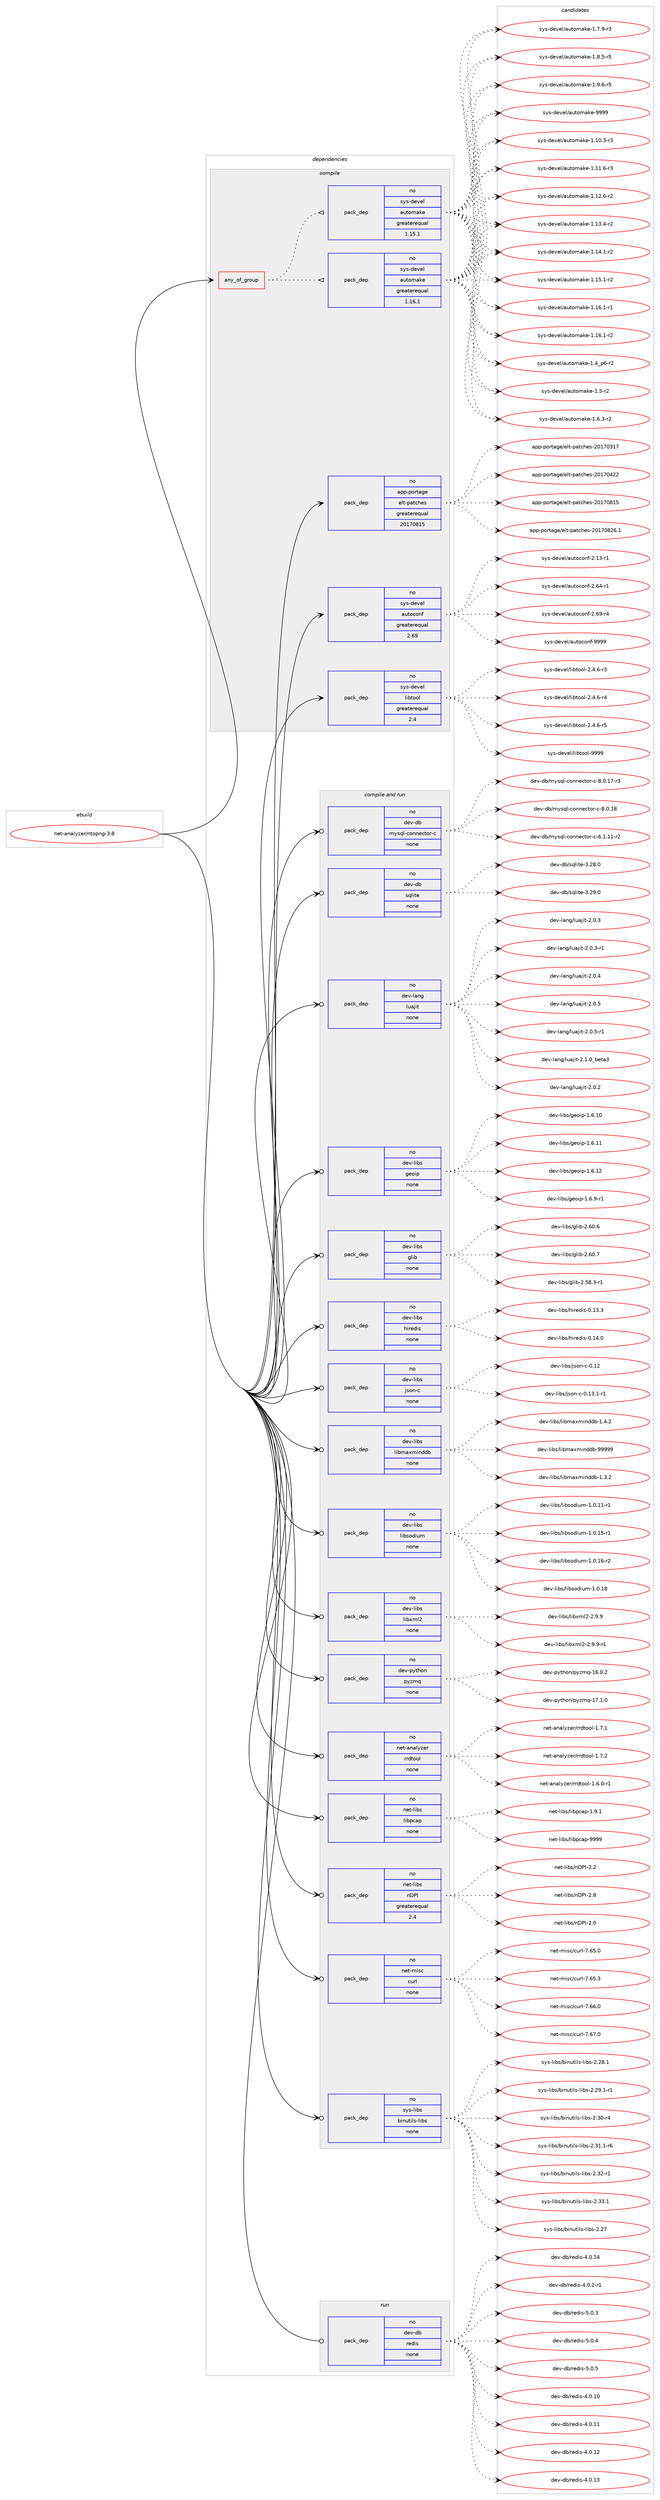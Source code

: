 digraph prolog {

# *************
# Graph options
# *************

newrank=true;
concentrate=true;
compound=true;
graph [rankdir=LR,fontname=Helvetica,fontsize=10,ranksep=1.5];#, ranksep=2.5, nodesep=0.2];
edge  [arrowhead=vee];
node  [fontname=Helvetica,fontsize=10];

# **********
# The ebuild
# **********

subgraph cluster_leftcol {
color=gray;
rank=same;
label=<<i>ebuild</i>>;
id [label="net-analyzer/ntopng-3.8", color=red, width=4, href="../net-analyzer/ntopng-3.8.svg"];
}

# ****************
# The dependencies
# ****************

subgraph cluster_midcol {
color=gray;
label=<<i>dependencies</i>>;
subgraph cluster_compile {
fillcolor="#eeeeee";
style=filled;
label=<<i>compile</i>>;
subgraph any13791 {
dependency815084 [label=<<TABLE BORDER="0" CELLBORDER="1" CELLSPACING="0" CELLPADDING="4"><TR><TD CELLPADDING="10">any_of_group</TD></TR></TABLE>>, shape=none, color=red];subgraph pack602534 {
dependency815085 [label=<<TABLE BORDER="0" CELLBORDER="1" CELLSPACING="0" CELLPADDING="4" WIDTH="220"><TR><TD ROWSPAN="6" CELLPADDING="30">pack_dep</TD></TR><TR><TD WIDTH="110">no</TD></TR><TR><TD>sys-devel</TD></TR><TR><TD>automake</TD></TR><TR><TD>greaterequal</TD></TR><TR><TD>1.16.1</TD></TR></TABLE>>, shape=none, color=blue];
}
dependency815084:e -> dependency815085:w [weight=20,style="dotted",arrowhead="oinv"];
subgraph pack602535 {
dependency815086 [label=<<TABLE BORDER="0" CELLBORDER="1" CELLSPACING="0" CELLPADDING="4" WIDTH="220"><TR><TD ROWSPAN="6" CELLPADDING="30">pack_dep</TD></TR><TR><TD WIDTH="110">no</TD></TR><TR><TD>sys-devel</TD></TR><TR><TD>automake</TD></TR><TR><TD>greaterequal</TD></TR><TR><TD>1.15.1</TD></TR></TABLE>>, shape=none, color=blue];
}
dependency815084:e -> dependency815086:w [weight=20,style="dotted",arrowhead="oinv"];
}
id:e -> dependency815084:w [weight=20,style="solid",arrowhead="vee"];
subgraph pack602536 {
dependency815087 [label=<<TABLE BORDER="0" CELLBORDER="1" CELLSPACING="0" CELLPADDING="4" WIDTH="220"><TR><TD ROWSPAN="6" CELLPADDING="30">pack_dep</TD></TR><TR><TD WIDTH="110">no</TD></TR><TR><TD>app-portage</TD></TR><TR><TD>elt-patches</TD></TR><TR><TD>greaterequal</TD></TR><TR><TD>20170815</TD></TR></TABLE>>, shape=none, color=blue];
}
id:e -> dependency815087:w [weight=20,style="solid",arrowhead="vee"];
subgraph pack602537 {
dependency815088 [label=<<TABLE BORDER="0" CELLBORDER="1" CELLSPACING="0" CELLPADDING="4" WIDTH="220"><TR><TD ROWSPAN="6" CELLPADDING="30">pack_dep</TD></TR><TR><TD WIDTH="110">no</TD></TR><TR><TD>sys-devel</TD></TR><TR><TD>autoconf</TD></TR><TR><TD>greaterequal</TD></TR><TR><TD>2.69</TD></TR></TABLE>>, shape=none, color=blue];
}
id:e -> dependency815088:w [weight=20,style="solid",arrowhead="vee"];
subgraph pack602538 {
dependency815089 [label=<<TABLE BORDER="0" CELLBORDER="1" CELLSPACING="0" CELLPADDING="4" WIDTH="220"><TR><TD ROWSPAN="6" CELLPADDING="30">pack_dep</TD></TR><TR><TD WIDTH="110">no</TD></TR><TR><TD>sys-devel</TD></TR><TR><TD>libtool</TD></TR><TR><TD>greaterequal</TD></TR><TR><TD>2.4</TD></TR></TABLE>>, shape=none, color=blue];
}
id:e -> dependency815089:w [weight=20,style="solid",arrowhead="vee"];
}
subgraph cluster_compileandrun {
fillcolor="#eeeeee";
style=filled;
label=<<i>compile and run</i>>;
subgraph pack602539 {
dependency815090 [label=<<TABLE BORDER="0" CELLBORDER="1" CELLSPACING="0" CELLPADDING="4" WIDTH="220"><TR><TD ROWSPAN="6" CELLPADDING="30">pack_dep</TD></TR><TR><TD WIDTH="110">no</TD></TR><TR><TD>dev-db</TD></TR><TR><TD>mysql-connector-c</TD></TR><TR><TD>none</TD></TR><TR><TD></TD></TR></TABLE>>, shape=none, color=blue];
}
id:e -> dependency815090:w [weight=20,style="solid",arrowhead="odotvee"];
subgraph pack602540 {
dependency815091 [label=<<TABLE BORDER="0" CELLBORDER="1" CELLSPACING="0" CELLPADDING="4" WIDTH="220"><TR><TD ROWSPAN="6" CELLPADDING="30">pack_dep</TD></TR><TR><TD WIDTH="110">no</TD></TR><TR><TD>dev-db</TD></TR><TR><TD>sqlite</TD></TR><TR><TD>none</TD></TR><TR><TD></TD></TR></TABLE>>, shape=none, color=blue];
}
id:e -> dependency815091:w [weight=20,style="solid",arrowhead="odotvee"];
subgraph pack602541 {
dependency815092 [label=<<TABLE BORDER="0" CELLBORDER="1" CELLSPACING="0" CELLPADDING="4" WIDTH="220"><TR><TD ROWSPAN="6" CELLPADDING="30">pack_dep</TD></TR><TR><TD WIDTH="110">no</TD></TR><TR><TD>dev-lang</TD></TR><TR><TD>luajit</TD></TR><TR><TD>none</TD></TR><TR><TD></TD></TR></TABLE>>, shape=none, color=blue];
}
id:e -> dependency815092:w [weight=20,style="solid",arrowhead="odotvee"];
subgraph pack602542 {
dependency815093 [label=<<TABLE BORDER="0" CELLBORDER="1" CELLSPACING="0" CELLPADDING="4" WIDTH="220"><TR><TD ROWSPAN="6" CELLPADDING="30">pack_dep</TD></TR><TR><TD WIDTH="110">no</TD></TR><TR><TD>dev-libs</TD></TR><TR><TD>geoip</TD></TR><TR><TD>none</TD></TR><TR><TD></TD></TR></TABLE>>, shape=none, color=blue];
}
id:e -> dependency815093:w [weight=20,style="solid",arrowhead="odotvee"];
subgraph pack602543 {
dependency815094 [label=<<TABLE BORDER="0" CELLBORDER="1" CELLSPACING="0" CELLPADDING="4" WIDTH="220"><TR><TD ROWSPAN="6" CELLPADDING="30">pack_dep</TD></TR><TR><TD WIDTH="110">no</TD></TR><TR><TD>dev-libs</TD></TR><TR><TD>glib</TD></TR><TR><TD>none</TD></TR><TR><TD></TD></TR></TABLE>>, shape=none, color=blue];
}
id:e -> dependency815094:w [weight=20,style="solid",arrowhead="odotvee"];
subgraph pack602544 {
dependency815095 [label=<<TABLE BORDER="0" CELLBORDER="1" CELLSPACING="0" CELLPADDING="4" WIDTH="220"><TR><TD ROWSPAN="6" CELLPADDING="30">pack_dep</TD></TR><TR><TD WIDTH="110">no</TD></TR><TR><TD>dev-libs</TD></TR><TR><TD>hiredis</TD></TR><TR><TD>none</TD></TR><TR><TD></TD></TR></TABLE>>, shape=none, color=blue];
}
id:e -> dependency815095:w [weight=20,style="solid",arrowhead="odotvee"];
subgraph pack602545 {
dependency815096 [label=<<TABLE BORDER="0" CELLBORDER="1" CELLSPACING="0" CELLPADDING="4" WIDTH="220"><TR><TD ROWSPAN="6" CELLPADDING="30">pack_dep</TD></TR><TR><TD WIDTH="110">no</TD></TR><TR><TD>dev-libs</TD></TR><TR><TD>json-c</TD></TR><TR><TD>none</TD></TR><TR><TD></TD></TR></TABLE>>, shape=none, color=blue];
}
id:e -> dependency815096:w [weight=20,style="solid",arrowhead="odotvee"];
subgraph pack602546 {
dependency815097 [label=<<TABLE BORDER="0" CELLBORDER="1" CELLSPACING="0" CELLPADDING="4" WIDTH="220"><TR><TD ROWSPAN="6" CELLPADDING="30">pack_dep</TD></TR><TR><TD WIDTH="110">no</TD></TR><TR><TD>dev-libs</TD></TR><TR><TD>libmaxminddb</TD></TR><TR><TD>none</TD></TR><TR><TD></TD></TR></TABLE>>, shape=none, color=blue];
}
id:e -> dependency815097:w [weight=20,style="solid",arrowhead="odotvee"];
subgraph pack602547 {
dependency815098 [label=<<TABLE BORDER="0" CELLBORDER="1" CELLSPACING="0" CELLPADDING="4" WIDTH="220"><TR><TD ROWSPAN="6" CELLPADDING="30">pack_dep</TD></TR><TR><TD WIDTH="110">no</TD></TR><TR><TD>dev-libs</TD></TR><TR><TD>libsodium</TD></TR><TR><TD>none</TD></TR><TR><TD></TD></TR></TABLE>>, shape=none, color=blue];
}
id:e -> dependency815098:w [weight=20,style="solid",arrowhead="odotvee"];
subgraph pack602548 {
dependency815099 [label=<<TABLE BORDER="0" CELLBORDER="1" CELLSPACING="0" CELLPADDING="4" WIDTH="220"><TR><TD ROWSPAN="6" CELLPADDING="30">pack_dep</TD></TR><TR><TD WIDTH="110">no</TD></TR><TR><TD>dev-libs</TD></TR><TR><TD>libxml2</TD></TR><TR><TD>none</TD></TR><TR><TD></TD></TR></TABLE>>, shape=none, color=blue];
}
id:e -> dependency815099:w [weight=20,style="solid",arrowhead="odotvee"];
subgraph pack602549 {
dependency815100 [label=<<TABLE BORDER="0" CELLBORDER="1" CELLSPACING="0" CELLPADDING="4" WIDTH="220"><TR><TD ROWSPAN="6" CELLPADDING="30">pack_dep</TD></TR><TR><TD WIDTH="110">no</TD></TR><TR><TD>dev-python</TD></TR><TR><TD>pyzmq</TD></TR><TR><TD>none</TD></TR><TR><TD></TD></TR></TABLE>>, shape=none, color=blue];
}
id:e -> dependency815100:w [weight=20,style="solid",arrowhead="odotvee"];
subgraph pack602550 {
dependency815101 [label=<<TABLE BORDER="0" CELLBORDER="1" CELLSPACING="0" CELLPADDING="4" WIDTH="220"><TR><TD ROWSPAN="6" CELLPADDING="30">pack_dep</TD></TR><TR><TD WIDTH="110">no</TD></TR><TR><TD>net-analyzer</TD></TR><TR><TD>rrdtool</TD></TR><TR><TD>none</TD></TR><TR><TD></TD></TR></TABLE>>, shape=none, color=blue];
}
id:e -> dependency815101:w [weight=20,style="solid",arrowhead="odotvee"];
subgraph pack602551 {
dependency815102 [label=<<TABLE BORDER="0" CELLBORDER="1" CELLSPACING="0" CELLPADDING="4" WIDTH="220"><TR><TD ROWSPAN="6" CELLPADDING="30">pack_dep</TD></TR><TR><TD WIDTH="110">no</TD></TR><TR><TD>net-libs</TD></TR><TR><TD>libpcap</TD></TR><TR><TD>none</TD></TR><TR><TD></TD></TR></TABLE>>, shape=none, color=blue];
}
id:e -> dependency815102:w [weight=20,style="solid",arrowhead="odotvee"];
subgraph pack602552 {
dependency815103 [label=<<TABLE BORDER="0" CELLBORDER="1" CELLSPACING="0" CELLPADDING="4" WIDTH="220"><TR><TD ROWSPAN="6" CELLPADDING="30">pack_dep</TD></TR><TR><TD WIDTH="110">no</TD></TR><TR><TD>net-libs</TD></TR><TR><TD>nDPI</TD></TR><TR><TD>greaterequal</TD></TR><TR><TD>2.4</TD></TR></TABLE>>, shape=none, color=blue];
}
id:e -> dependency815103:w [weight=20,style="solid",arrowhead="odotvee"];
subgraph pack602553 {
dependency815104 [label=<<TABLE BORDER="0" CELLBORDER="1" CELLSPACING="0" CELLPADDING="4" WIDTH="220"><TR><TD ROWSPAN="6" CELLPADDING="30">pack_dep</TD></TR><TR><TD WIDTH="110">no</TD></TR><TR><TD>net-misc</TD></TR><TR><TD>curl</TD></TR><TR><TD>none</TD></TR><TR><TD></TD></TR></TABLE>>, shape=none, color=blue];
}
id:e -> dependency815104:w [weight=20,style="solid",arrowhead="odotvee"];
subgraph pack602554 {
dependency815105 [label=<<TABLE BORDER="0" CELLBORDER="1" CELLSPACING="0" CELLPADDING="4" WIDTH="220"><TR><TD ROWSPAN="6" CELLPADDING="30">pack_dep</TD></TR><TR><TD WIDTH="110">no</TD></TR><TR><TD>sys-libs</TD></TR><TR><TD>binutils-libs</TD></TR><TR><TD>none</TD></TR><TR><TD></TD></TR></TABLE>>, shape=none, color=blue];
}
id:e -> dependency815105:w [weight=20,style="solid",arrowhead="odotvee"];
}
subgraph cluster_run {
fillcolor="#eeeeee";
style=filled;
label=<<i>run</i>>;
subgraph pack602555 {
dependency815106 [label=<<TABLE BORDER="0" CELLBORDER="1" CELLSPACING="0" CELLPADDING="4" WIDTH="220"><TR><TD ROWSPAN="6" CELLPADDING="30">pack_dep</TD></TR><TR><TD WIDTH="110">no</TD></TR><TR><TD>dev-db</TD></TR><TR><TD>redis</TD></TR><TR><TD>none</TD></TR><TR><TD></TD></TR></TABLE>>, shape=none, color=blue];
}
id:e -> dependency815106:w [weight=20,style="solid",arrowhead="odot"];
}
}

# **************
# The candidates
# **************

subgraph cluster_choices {
rank=same;
color=gray;
label=<<i>candidates</i>>;

subgraph choice602534 {
color=black;
nodesep=1;
choice11512111545100101118101108479711711611110997107101454946494846514511451 [label="sys-devel/automake-1.10.3-r3", color=red, width=4,href="../sys-devel/automake-1.10.3-r3.svg"];
choice11512111545100101118101108479711711611110997107101454946494946544511451 [label="sys-devel/automake-1.11.6-r3", color=red, width=4,href="../sys-devel/automake-1.11.6-r3.svg"];
choice11512111545100101118101108479711711611110997107101454946495046544511450 [label="sys-devel/automake-1.12.6-r2", color=red, width=4,href="../sys-devel/automake-1.12.6-r2.svg"];
choice11512111545100101118101108479711711611110997107101454946495146524511450 [label="sys-devel/automake-1.13.4-r2", color=red, width=4,href="../sys-devel/automake-1.13.4-r2.svg"];
choice11512111545100101118101108479711711611110997107101454946495246494511450 [label="sys-devel/automake-1.14.1-r2", color=red, width=4,href="../sys-devel/automake-1.14.1-r2.svg"];
choice11512111545100101118101108479711711611110997107101454946495346494511450 [label="sys-devel/automake-1.15.1-r2", color=red, width=4,href="../sys-devel/automake-1.15.1-r2.svg"];
choice11512111545100101118101108479711711611110997107101454946495446494511449 [label="sys-devel/automake-1.16.1-r1", color=red, width=4,href="../sys-devel/automake-1.16.1-r1.svg"];
choice11512111545100101118101108479711711611110997107101454946495446494511450 [label="sys-devel/automake-1.16.1-r2", color=red, width=4,href="../sys-devel/automake-1.16.1-r2.svg"];
choice115121115451001011181011084797117116111109971071014549465295112544511450 [label="sys-devel/automake-1.4_p6-r2", color=red, width=4,href="../sys-devel/automake-1.4_p6-r2.svg"];
choice11512111545100101118101108479711711611110997107101454946534511450 [label="sys-devel/automake-1.5-r2", color=red, width=4,href="../sys-devel/automake-1.5-r2.svg"];
choice115121115451001011181011084797117116111109971071014549465446514511450 [label="sys-devel/automake-1.6.3-r2", color=red, width=4,href="../sys-devel/automake-1.6.3-r2.svg"];
choice115121115451001011181011084797117116111109971071014549465546574511451 [label="sys-devel/automake-1.7.9-r3", color=red, width=4,href="../sys-devel/automake-1.7.9-r3.svg"];
choice115121115451001011181011084797117116111109971071014549465646534511453 [label="sys-devel/automake-1.8.5-r5", color=red, width=4,href="../sys-devel/automake-1.8.5-r5.svg"];
choice115121115451001011181011084797117116111109971071014549465746544511453 [label="sys-devel/automake-1.9.6-r5", color=red, width=4,href="../sys-devel/automake-1.9.6-r5.svg"];
choice115121115451001011181011084797117116111109971071014557575757 [label="sys-devel/automake-9999", color=red, width=4,href="../sys-devel/automake-9999.svg"];
dependency815085:e -> choice11512111545100101118101108479711711611110997107101454946494846514511451:w [style=dotted,weight="100"];
dependency815085:e -> choice11512111545100101118101108479711711611110997107101454946494946544511451:w [style=dotted,weight="100"];
dependency815085:e -> choice11512111545100101118101108479711711611110997107101454946495046544511450:w [style=dotted,weight="100"];
dependency815085:e -> choice11512111545100101118101108479711711611110997107101454946495146524511450:w [style=dotted,weight="100"];
dependency815085:e -> choice11512111545100101118101108479711711611110997107101454946495246494511450:w [style=dotted,weight="100"];
dependency815085:e -> choice11512111545100101118101108479711711611110997107101454946495346494511450:w [style=dotted,weight="100"];
dependency815085:e -> choice11512111545100101118101108479711711611110997107101454946495446494511449:w [style=dotted,weight="100"];
dependency815085:e -> choice11512111545100101118101108479711711611110997107101454946495446494511450:w [style=dotted,weight="100"];
dependency815085:e -> choice115121115451001011181011084797117116111109971071014549465295112544511450:w [style=dotted,weight="100"];
dependency815085:e -> choice11512111545100101118101108479711711611110997107101454946534511450:w [style=dotted,weight="100"];
dependency815085:e -> choice115121115451001011181011084797117116111109971071014549465446514511450:w [style=dotted,weight="100"];
dependency815085:e -> choice115121115451001011181011084797117116111109971071014549465546574511451:w [style=dotted,weight="100"];
dependency815085:e -> choice115121115451001011181011084797117116111109971071014549465646534511453:w [style=dotted,weight="100"];
dependency815085:e -> choice115121115451001011181011084797117116111109971071014549465746544511453:w [style=dotted,weight="100"];
dependency815085:e -> choice115121115451001011181011084797117116111109971071014557575757:w [style=dotted,weight="100"];
}
subgraph choice602535 {
color=black;
nodesep=1;
choice11512111545100101118101108479711711611110997107101454946494846514511451 [label="sys-devel/automake-1.10.3-r3", color=red, width=4,href="../sys-devel/automake-1.10.3-r3.svg"];
choice11512111545100101118101108479711711611110997107101454946494946544511451 [label="sys-devel/automake-1.11.6-r3", color=red, width=4,href="../sys-devel/automake-1.11.6-r3.svg"];
choice11512111545100101118101108479711711611110997107101454946495046544511450 [label="sys-devel/automake-1.12.6-r2", color=red, width=4,href="../sys-devel/automake-1.12.6-r2.svg"];
choice11512111545100101118101108479711711611110997107101454946495146524511450 [label="sys-devel/automake-1.13.4-r2", color=red, width=4,href="../sys-devel/automake-1.13.4-r2.svg"];
choice11512111545100101118101108479711711611110997107101454946495246494511450 [label="sys-devel/automake-1.14.1-r2", color=red, width=4,href="../sys-devel/automake-1.14.1-r2.svg"];
choice11512111545100101118101108479711711611110997107101454946495346494511450 [label="sys-devel/automake-1.15.1-r2", color=red, width=4,href="../sys-devel/automake-1.15.1-r2.svg"];
choice11512111545100101118101108479711711611110997107101454946495446494511449 [label="sys-devel/automake-1.16.1-r1", color=red, width=4,href="../sys-devel/automake-1.16.1-r1.svg"];
choice11512111545100101118101108479711711611110997107101454946495446494511450 [label="sys-devel/automake-1.16.1-r2", color=red, width=4,href="../sys-devel/automake-1.16.1-r2.svg"];
choice115121115451001011181011084797117116111109971071014549465295112544511450 [label="sys-devel/automake-1.4_p6-r2", color=red, width=4,href="../sys-devel/automake-1.4_p6-r2.svg"];
choice11512111545100101118101108479711711611110997107101454946534511450 [label="sys-devel/automake-1.5-r2", color=red, width=4,href="../sys-devel/automake-1.5-r2.svg"];
choice115121115451001011181011084797117116111109971071014549465446514511450 [label="sys-devel/automake-1.6.3-r2", color=red, width=4,href="../sys-devel/automake-1.6.3-r2.svg"];
choice115121115451001011181011084797117116111109971071014549465546574511451 [label="sys-devel/automake-1.7.9-r3", color=red, width=4,href="../sys-devel/automake-1.7.9-r3.svg"];
choice115121115451001011181011084797117116111109971071014549465646534511453 [label="sys-devel/automake-1.8.5-r5", color=red, width=4,href="../sys-devel/automake-1.8.5-r5.svg"];
choice115121115451001011181011084797117116111109971071014549465746544511453 [label="sys-devel/automake-1.9.6-r5", color=red, width=4,href="../sys-devel/automake-1.9.6-r5.svg"];
choice115121115451001011181011084797117116111109971071014557575757 [label="sys-devel/automake-9999", color=red, width=4,href="../sys-devel/automake-9999.svg"];
dependency815086:e -> choice11512111545100101118101108479711711611110997107101454946494846514511451:w [style=dotted,weight="100"];
dependency815086:e -> choice11512111545100101118101108479711711611110997107101454946494946544511451:w [style=dotted,weight="100"];
dependency815086:e -> choice11512111545100101118101108479711711611110997107101454946495046544511450:w [style=dotted,weight="100"];
dependency815086:e -> choice11512111545100101118101108479711711611110997107101454946495146524511450:w [style=dotted,weight="100"];
dependency815086:e -> choice11512111545100101118101108479711711611110997107101454946495246494511450:w [style=dotted,weight="100"];
dependency815086:e -> choice11512111545100101118101108479711711611110997107101454946495346494511450:w [style=dotted,weight="100"];
dependency815086:e -> choice11512111545100101118101108479711711611110997107101454946495446494511449:w [style=dotted,weight="100"];
dependency815086:e -> choice11512111545100101118101108479711711611110997107101454946495446494511450:w [style=dotted,weight="100"];
dependency815086:e -> choice115121115451001011181011084797117116111109971071014549465295112544511450:w [style=dotted,weight="100"];
dependency815086:e -> choice11512111545100101118101108479711711611110997107101454946534511450:w [style=dotted,weight="100"];
dependency815086:e -> choice115121115451001011181011084797117116111109971071014549465446514511450:w [style=dotted,weight="100"];
dependency815086:e -> choice115121115451001011181011084797117116111109971071014549465546574511451:w [style=dotted,weight="100"];
dependency815086:e -> choice115121115451001011181011084797117116111109971071014549465646534511453:w [style=dotted,weight="100"];
dependency815086:e -> choice115121115451001011181011084797117116111109971071014549465746544511453:w [style=dotted,weight="100"];
dependency815086:e -> choice115121115451001011181011084797117116111109971071014557575757:w [style=dotted,weight="100"];
}
subgraph choice602536 {
color=black;
nodesep=1;
choice97112112451121111141169710310147101108116451129711699104101115455048495548514955 [label="app-portage/elt-patches-20170317", color=red, width=4,href="../app-portage/elt-patches-20170317.svg"];
choice97112112451121111141169710310147101108116451129711699104101115455048495548525050 [label="app-portage/elt-patches-20170422", color=red, width=4,href="../app-portage/elt-patches-20170422.svg"];
choice97112112451121111141169710310147101108116451129711699104101115455048495548564953 [label="app-portage/elt-patches-20170815", color=red, width=4,href="../app-portage/elt-patches-20170815.svg"];
choice971121124511211111411697103101471011081164511297116991041011154550484955485650544649 [label="app-portage/elt-patches-20170826.1", color=red, width=4,href="../app-portage/elt-patches-20170826.1.svg"];
dependency815087:e -> choice97112112451121111141169710310147101108116451129711699104101115455048495548514955:w [style=dotted,weight="100"];
dependency815087:e -> choice97112112451121111141169710310147101108116451129711699104101115455048495548525050:w [style=dotted,weight="100"];
dependency815087:e -> choice97112112451121111141169710310147101108116451129711699104101115455048495548564953:w [style=dotted,weight="100"];
dependency815087:e -> choice971121124511211111411697103101471011081164511297116991041011154550484955485650544649:w [style=dotted,weight="100"];
}
subgraph choice602537 {
color=black;
nodesep=1;
choice1151211154510010111810110847971171161119911111010245504649514511449 [label="sys-devel/autoconf-2.13-r1", color=red, width=4,href="../sys-devel/autoconf-2.13-r1.svg"];
choice1151211154510010111810110847971171161119911111010245504654524511449 [label="sys-devel/autoconf-2.64-r1", color=red, width=4,href="../sys-devel/autoconf-2.64-r1.svg"];
choice1151211154510010111810110847971171161119911111010245504654574511452 [label="sys-devel/autoconf-2.69-r4", color=red, width=4,href="../sys-devel/autoconf-2.69-r4.svg"];
choice115121115451001011181011084797117116111991111101024557575757 [label="sys-devel/autoconf-9999", color=red, width=4,href="../sys-devel/autoconf-9999.svg"];
dependency815088:e -> choice1151211154510010111810110847971171161119911111010245504649514511449:w [style=dotted,weight="100"];
dependency815088:e -> choice1151211154510010111810110847971171161119911111010245504654524511449:w [style=dotted,weight="100"];
dependency815088:e -> choice1151211154510010111810110847971171161119911111010245504654574511452:w [style=dotted,weight="100"];
dependency815088:e -> choice115121115451001011181011084797117116111991111101024557575757:w [style=dotted,weight="100"];
}
subgraph choice602538 {
color=black;
nodesep=1;
choice1151211154510010111810110847108105981161111111084550465246544511451 [label="sys-devel/libtool-2.4.6-r3", color=red, width=4,href="../sys-devel/libtool-2.4.6-r3.svg"];
choice1151211154510010111810110847108105981161111111084550465246544511452 [label="sys-devel/libtool-2.4.6-r4", color=red, width=4,href="../sys-devel/libtool-2.4.6-r4.svg"];
choice1151211154510010111810110847108105981161111111084550465246544511453 [label="sys-devel/libtool-2.4.6-r5", color=red, width=4,href="../sys-devel/libtool-2.4.6-r5.svg"];
choice1151211154510010111810110847108105981161111111084557575757 [label="sys-devel/libtool-9999", color=red, width=4,href="../sys-devel/libtool-9999.svg"];
dependency815089:e -> choice1151211154510010111810110847108105981161111111084550465246544511451:w [style=dotted,weight="100"];
dependency815089:e -> choice1151211154510010111810110847108105981161111111084550465246544511452:w [style=dotted,weight="100"];
dependency815089:e -> choice1151211154510010111810110847108105981161111111084550465246544511453:w [style=dotted,weight="100"];
dependency815089:e -> choice1151211154510010111810110847108105981161111111084557575757:w [style=dotted,weight="100"];
}
subgraph choice602539 {
color=black;
nodesep=1;
choice1001011184510098471091211151131084599111110110101991161111144599455446494649494511450 [label="dev-db/mysql-connector-c-6.1.11-r2", color=red, width=4,href="../dev-db/mysql-connector-c-6.1.11-r2.svg"];
choice1001011184510098471091211151131084599111110110101991161111144599455646484649554511451 [label="dev-db/mysql-connector-c-8.0.17-r3", color=red, width=4,href="../dev-db/mysql-connector-c-8.0.17-r3.svg"];
choice100101118451009847109121115113108459911111011010199116111114459945564648464956 [label="dev-db/mysql-connector-c-8.0.18", color=red, width=4,href="../dev-db/mysql-connector-c-8.0.18.svg"];
dependency815090:e -> choice1001011184510098471091211151131084599111110110101991161111144599455446494649494511450:w [style=dotted,weight="100"];
dependency815090:e -> choice1001011184510098471091211151131084599111110110101991161111144599455646484649554511451:w [style=dotted,weight="100"];
dependency815090:e -> choice100101118451009847109121115113108459911111011010199116111114459945564648464956:w [style=dotted,weight="100"];
}
subgraph choice602540 {
color=black;
nodesep=1;
choice10010111845100984711511310810511610145514650564648 [label="dev-db/sqlite-3.28.0", color=red, width=4,href="../dev-db/sqlite-3.28.0.svg"];
choice10010111845100984711511310810511610145514650574648 [label="dev-db/sqlite-3.29.0", color=red, width=4,href="../dev-db/sqlite-3.29.0.svg"];
dependency815091:e -> choice10010111845100984711511310810511610145514650564648:w [style=dotted,weight="100"];
dependency815091:e -> choice10010111845100984711511310810511610145514650574648:w [style=dotted,weight="100"];
}
subgraph choice602541 {
color=black;
nodesep=1;
choice10010111845108971101034710811797106105116455046484650 [label="dev-lang/luajit-2.0.2", color=red, width=4,href="../dev-lang/luajit-2.0.2.svg"];
choice10010111845108971101034710811797106105116455046484651 [label="dev-lang/luajit-2.0.3", color=red, width=4,href="../dev-lang/luajit-2.0.3.svg"];
choice100101118451089711010347108117971061051164550464846514511449 [label="dev-lang/luajit-2.0.3-r1", color=red, width=4,href="../dev-lang/luajit-2.0.3-r1.svg"];
choice10010111845108971101034710811797106105116455046484652 [label="dev-lang/luajit-2.0.4", color=red, width=4,href="../dev-lang/luajit-2.0.4.svg"];
choice10010111845108971101034710811797106105116455046484653 [label="dev-lang/luajit-2.0.5", color=red, width=4,href="../dev-lang/luajit-2.0.5.svg"];
choice100101118451089711010347108117971061051164550464846534511449 [label="dev-lang/luajit-2.0.5-r1", color=red, width=4,href="../dev-lang/luajit-2.0.5-r1.svg"];
choice1001011184510897110103471081179710610511645504649464895981011169751 [label="dev-lang/luajit-2.1.0_beta3", color=red, width=4,href="../dev-lang/luajit-2.1.0_beta3.svg"];
dependency815092:e -> choice10010111845108971101034710811797106105116455046484650:w [style=dotted,weight="100"];
dependency815092:e -> choice10010111845108971101034710811797106105116455046484651:w [style=dotted,weight="100"];
dependency815092:e -> choice100101118451089711010347108117971061051164550464846514511449:w [style=dotted,weight="100"];
dependency815092:e -> choice10010111845108971101034710811797106105116455046484652:w [style=dotted,weight="100"];
dependency815092:e -> choice10010111845108971101034710811797106105116455046484653:w [style=dotted,weight="100"];
dependency815092:e -> choice100101118451089711010347108117971061051164550464846534511449:w [style=dotted,weight="100"];
dependency815092:e -> choice1001011184510897110103471081179710610511645504649464895981011169751:w [style=dotted,weight="100"];
}
subgraph choice602542 {
color=black;
nodesep=1;
choice10010111845108105981154710310111110511245494654464948 [label="dev-libs/geoip-1.6.10", color=red, width=4,href="../dev-libs/geoip-1.6.10.svg"];
choice10010111845108105981154710310111110511245494654464949 [label="dev-libs/geoip-1.6.11", color=red, width=4,href="../dev-libs/geoip-1.6.11.svg"];
choice10010111845108105981154710310111110511245494654464950 [label="dev-libs/geoip-1.6.12", color=red, width=4,href="../dev-libs/geoip-1.6.12.svg"];
choice1001011184510810598115471031011111051124549465446574511449 [label="dev-libs/geoip-1.6.9-r1", color=red, width=4,href="../dev-libs/geoip-1.6.9-r1.svg"];
dependency815093:e -> choice10010111845108105981154710310111110511245494654464948:w [style=dotted,weight="100"];
dependency815093:e -> choice10010111845108105981154710310111110511245494654464949:w [style=dotted,weight="100"];
dependency815093:e -> choice10010111845108105981154710310111110511245494654464950:w [style=dotted,weight="100"];
dependency815093:e -> choice1001011184510810598115471031011111051124549465446574511449:w [style=dotted,weight="100"];
}
subgraph choice602543 {
color=black;
nodesep=1;
choice10010111845108105981154710310810598455046535646514511449 [label="dev-libs/glib-2.58.3-r1", color=red, width=4,href="../dev-libs/glib-2.58.3-r1.svg"];
choice1001011184510810598115471031081059845504654484654 [label="dev-libs/glib-2.60.6", color=red, width=4,href="../dev-libs/glib-2.60.6.svg"];
choice1001011184510810598115471031081059845504654484655 [label="dev-libs/glib-2.60.7", color=red, width=4,href="../dev-libs/glib-2.60.7.svg"];
dependency815094:e -> choice10010111845108105981154710310810598455046535646514511449:w [style=dotted,weight="100"];
dependency815094:e -> choice1001011184510810598115471031081059845504654484654:w [style=dotted,weight="100"];
dependency815094:e -> choice1001011184510810598115471031081059845504654484655:w [style=dotted,weight="100"];
}
subgraph choice602544 {
color=black;
nodesep=1;
choice10010111845108105981154710410511410110010511545484649514651 [label="dev-libs/hiredis-0.13.3", color=red, width=4,href="../dev-libs/hiredis-0.13.3.svg"];
choice10010111845108105981154710410511410110010511545484649524648 [label="dev-libs/hiredis-0.14.0", color=red, width=4,href="../dev-libs/hiredis-0.14.0.svg"];
dependency815095:e -> choice10010111845108105981154710410511410110010511545484649514651:w [style=dotted,weight="100"];
dependency815095:e -> choice10010111845108105981154710410511410110010511545484649524648:w [style=dotted,weight="100"];
}
subgraph choice602545 {
color=black;
nodesep=1;
choice10010111845108105981154710611511111045994548464950 [label="dev-libs/json-c-0.12", color=red, width=4,href="../dev-libs/json-c-0.12.svg"];
choice1001011184510810598115471061151111104599454846495146494511449 [label="dev-libs/json-c-0.13.1-r1", color=red, width=4,href="../dev-libs/json-c-0.13.1-r1.svg"];
dependency815096:e -> choice10010111845108105981154710611511111045994548464950:w [style=dotted,weight="100"];
dependency815096:e -> choice1001011184510810598115471061151111104599454846495146494511449:w [style=dotted,weight="100"];
}
subgraph choice602546 {
color=black;
nodesep=1;
choice100101118451081059811547108105981099712010910511010010098454946514650 [label="dev-libs/libmaxminddb-1.3.2", color=red, width=4,href="../dev-libs/libmaxminddb-1.3.2.svg"];
choice100101118451081059811547108105981099712010910511010010098454946524650 [label="dev-libs/libmaxminddb-1.4.2", color=red, width=4,href="../dev-libs/libmaxminddb-1.4.2.svg"];
choice100101118451081059811547108105981099712010910511010010098455757575757 [label="dev-libs/libmaxminddb-99999", color=red, width=4,href="../dev-libs/libmaxminddb-99999.svg"];
dependency815097:e -> choice100101118451081059811547108105981099712010910511010010098454946514650:w [style=dotted,weight="100"];
dependency815097:e -> choice100101118451081059811547108105981099712010910511010010098454946524650:w [style=dotted,weight="100"];
dependency815097:e -> choice100101118451081059811547108105981099712010910511010010098455757575757:w [style=dotted,weight="100"];
}
subgraph choice602547 {
color=black;
nodesep=1;
choice10010111845108105981154710810598115111100105117109454946484649494511449 [label="dev-libs/libsodium-1.0.11-r1", color=red, width=4,href="../dev-libs/libsodium-1.0.11-r1.svg"];
choice10010111845108105981154710810598115111100105117109454946484649534511449 [label="dev-libs/libsodium-1.0.15-r1", color=red, width=4,href="../dev-libs/libsodium-1.0.15-r1.svg"];
choice10010111845108105981154710810598115111100105117109454946484649544511450 [label="dev-libs/libsodium-1.0.16-r2", color=red, width=4,href="../dev-libs/libsodium-1.0.16-r2.svg"];
choice1001011184510810598115471081059811511110010511710945494648464956 [label="dev-libs/libsodium-1.0.18", color=red, width=4,href="../dev-libs/libsodium-1.0.18.svg"];
dependency815098:e -> choice10010111845108105981154710810598115111100105117109454946484649494511449:w [style=dotted,weight="100"];
dependency815098:e -> choice10010111845108105981154710810598115111100105117109454946484649534511449:w [style=dotted,weight="100"];
dependency815098:e -> choice10010111845108105981154710810598115111100105117109454946484649544511450:w [style=dotted,weight="100"];
dependency815098:e -> choice1001011184510810598115471081059811511110010511710945494648464956:w [style=dotted,weight="100"];
}
subgraph choice602548 {
color=black;
nodesep=1;
choice1001011184510810598115471081059812010910850455046574657 [label="dev-libs/libxml2-2.9.9", color=red, width=4,href="../dev-libs/libxml2-2.9.9.svg"];
choice10010111845108105981154710810598120109108504550465746574511449 [label="dev-libs/libxml2-2.9.9-r1", color=red, width=4,href="../dev-libs/libxml2-2.9.9-r1.svg"];
dependency815099:e -> choice1001011184510810598115471081059812010910850455046574657:w [style=dotted,weight="100"];
dependency815099:e -> choice10010111845108105981154710810598120109108504550465746574511449:w [style=dotted,weight="100"];
}
subgraph choice602549 {
color=black;
nodesep=1;
choice100101118451121211161041111104711212112210911345495446484650 [label="dev-python/pyzmq-16.0.2", color=red, width=4,href="../dev-python/pyzmq-16.0.2.svg"];
choice100101118451121211161041111104711212112210911345495546494648 [label="dev-python/pyzmq-17.1.0", color=red, width=4,href="../dev-python/pyzmq-17.1.0.svg"];
dependency815100:e -> choice100101118451121211161041111104711212112210911345495446484650:w [style=dotted,weight="100"];
dependency815100:e -> choice100101118451121211161041111104711212112210911345495546494648:w [style=dotted,weight="100"];
}
subgraph choice602550 {
color=black;
nodesep=1;
choice110101116459711097108121122101114471141141001161111111084549465446484511449 [label="net-analyzer/rrdtool-1.6.0-r1", color=red, width=4,href="../net-analyzer/rrdtool-1.6.0-r1.svg"];
choice11010111645971109710812112210111447114114100116111111108454946554649 [label="net-analyzer/rrdtool-1.7.1", color=red, width=4,href="../net-analyzer/rrdtool-1.7.1.svg"];
choice11010111645971109710812112210111447114114100116111111108454946554650 [label="net-analyzer/rrdtool-1.7.2", color=red, width=4,href="../net-analyzer/rrdtool-1.7.2.svg"];
dependency815101:e -> choice110101116459711097108121122101114471141141001161111111084549465446484511449:w [style=dotted,weight="100"];
dependency815101:e -> choice11010111645971109710812112210111447114114100116111111108454946554649:w [style=dotted,weight="100"];
dependency815101:e -> choice11010111645971109710812112210111447114114100116111111108454946554650:w [style=dotted,weight="100"];
}
subgraph choice602551 {
color=black;
nodesep=1;
choice110101116451081059811547108105981129997112454946574649 [label="net-libs/libpcap-1.9.1", color=red, width=4,href="../net-libs/libpcap-1.9.1.svg"];
choice1101011164510810598115471081059811299971124557575757 [label="net-libs/libpcap-9999", color=red, width=4,href="../net-libs/libpcap-9999.svg"];
dependency815102:e -> choice110101116451081059811547108105981129997112454946574649:w [style=dotted,weight="100"];
dependency815102:e -> choice1101011164510810598115471081059811299971124557575757:w [style=dotted,weight="100"];
}
subgraph choice602552 {
color=black;
nodesep=1;
choice11010111645108105981154711068807345504648 [label="net-libs/nDPI-2.0", color=red, width=4,href="../net-libs/nDPI-2.0.svg"];
choice11010111645108105981154711068807345504650 [label="net-libs/nDPI-2.2", color=red, width=4,href="../net-libs/nDPI-2.2.svg"];
choice11010111645108105981154711068807345504656 [label="net-libs/nDPI-2.8", color=red, width=4,href="../net-libs/nDPI-2.8.svg"];
dependency815103:e -> choice11010111645108105981154711068807345504648:w [style=dotted,weight="100"];
dependency815103:e -> choice11010111645108105981154711068807345504650:w [style=dotted,weight="100"];
dependency815103:e -> choice11010111645108105981154711068807345504656:w [style=dotted,weight="100"];
}
subgraph choice602553 {
color=black;
nodesep=1;
choice1101011164510910511599479911711410845554654534648 [label="net-misc/curl-7.65.0", color=red, width=4,href="../net-misc/curl-7.65.0.svg"];
choice1101011164510910511599479911711410845554654534651 [label="net-misc/curl-7.65.3", color=red, width=4,href="../net-misc/curl-7.65.3.svg"];
choice1101011164510910511599479911711410845554654544648 [label="net-misc/curl-7.66.0", color=red, width=4,href="../net-misc/curl-7.66.0.svg"];
choice1101011164510910511599479911711410845554654554648 [label="net-misc/curl-7.67.0", color=red, width=4,href="../net-misc/curl-7.67.0.svg"];
dependency815104:e -> choice1101011164510910511599479911711410845554654534648:w [style=dotted,weight="100"];
dependency815104:e -> choice1101011164510910511599479911711410845554654534651:w [style=dotted,weight="100"];
dependency815104:e -> choice1101011164510910511599479911711410845554654544648:w [style=dotted,weight="100"];
dependency815104:e -> choice1101011164510910511599479911711410845554654554648:w [style=dotted,weight="100"];
}
subgraph choice602554 {
color=black;
nodesep=1;
choice1151211154510810598115479810511011711610510811545108105981154550465055 [label="sys-libs/binutils-libs-2.27", color=red, width=4,href="../sys-libs/binutils-libs-2.27.svg"];
choice11512111545108105981154798105110117116105108115451081059811545504650564649 [label="sys-libs/binutils-libs-2.28.1", color=red, width=4,href="../sys-libs/binutils-libs-2.28.1.svg"];
choice115121115451081059811547981051101171161051081154510810598115455046505746494511449 [label="sys-libs/binutils-libs-2.29.1-r1", color=red, width=4,href="../sys-libs/binutils-libs-2.29.1-r1.svg"];
choice11512111545108105981154798105110117116105108115451081059811545504651484511452 [label="sys-libs/binutils-libs-2.30-r4", color=red, width=4,href="../sys-libs/binutils-libs-2.30-r4.svg"];
choice115121115451081059811547981051101171161051081154510810598115455046514946494511454 [label="sys-libs/binutils-libs-2.31.1-r6", color=red, width=4,href="../sys-libs/binutils-libs-2.31.1-r6.svg"];
choice11512111545108105981154798105110117116105108115451081059811545504651504511449 [label="sys-libs/binutils-libs-2.32-r1", color=red, width=4,href="../sys-libs/binutils-libs-2.32-r1.svg"];
choice11512111545108105981154798105110117116105108115451081059811545504651514649 [label="sys-libs/binutils-libs-2.33.1", color=red, width=4,href="../sys-libs/binutils-libs-2.33.1.svg"];
dependency815105:e -> choice1151211154510810598115479810511011711610510811545108105981154550465055:w [style=dotted,weight="100"];
dependency815105:e -> choice11512111545108105981154798105110117116105108115451081059811545504650564649:w [style=dotted,weight="100"];
dependency815105:e -> choice115121115451081059811547981051101171161051081154510810598115455046505746494511449:w [style=dotted,weight="100"];
dependency815105:e -> choice11512111545108105981154798105110117116105108115451081059811545504651484511452:w [style=dotted,weight="100"];
dependency815105:e -> choice115121115451081059811547981051101171161051081154510810598115455046514946494511454:w [style=dotted,weight="100"];
dependency815105:e -> choice11512111545108105981154798105110117116105108115451081059811545504651504511449:w [style=dotted,weight="100"];
dependency815105:e -> choice11512111545108105981154798105110117116105108115451081059811545504651514649:w [style=dotted,weight="100"];
}
subgraph choice602555 {
color=black;
nodesep=1;
choice10010111845100984711410110010511545524648464948 [label="dev-db/redis-4.0.10", color=red, width=4,href="../dev-db/redis-4.0.10.svg"];
choice10010111845100984711410110010511545524648464949 [label="dev-db/redis-4.0.11", color=red, width=4,href="../dev-db/redis-4.0.11.svg"];
choice10010111845100984711410110010511545524648464950 [label="dev-db/redis-4.0.12", color=red, width=4,href="../dev-db/redis-4.0.12.svg"];
choice10010111845100984711410110010511545524648464951 [label="dev-db/redis-4.0.13", color=red, width=4,href="../dev-db/redis-4.0.13.svg"];
choice10010111845100984711410110010511545524648464952 [label="dev-db/redis-4.0.14", color=red, width=4,href="../dev-db/redis-4.0.14.svg"];
choice1001011184510098471141011001051154552464846504511449 [label="dev-db/redis-4.0.2-r1", color=red, width=4,href="../dev-db/redis-4.0.2-r1.svg"];
choice100101118451009847114101100105115455346484651 [label="dev-db/redis-5.0.3", color=red, width=4,href="../dev-db/redis-5.0.3.svg"];
choice100101118451009847114101100105115455346484652 [label="dev-db/redis-5.0.4", color=red, width=4,href="../dev-db/redis-5.0.4.svg"];
choice100101118451009847114101100105115455346484653 [label="dev-db/redis-5.0.5", color=red, width=4,href="../dev-db/redis-5.0.5.svg"];
dependency815106:e -> choice10010111845100984711410110010511545524648464948:w [style=dotted,weight="100"];
dependency815106:e -> choice10010111845100984711410110010511545524648464949:w [style=dotted,weight="100"];
dependency815106:e -> choice10010111845100984711410110010511545524648464950:w [style=dotted,weight="100"];
dependency815106:e -> choice10010111845100984711410110010511545524648464951:w [style=dotted,weight="100"];
dependency815106:e -> choice10010111845100984711410110010511545524648464952:w [style=dotted,weight="100"];
dependency815106:e -> choice1001011184510098471141011001051154552464846504511449:w [style=dotted,weight="100"];
dependency815106:e -> choice100101118451009847114101100105115455346484651:w [style=dotted,weight="100"];
dependency815106:e -> choice100101118451009847114101100105115455346484652:w [style=dotted,weight="100"];
dependency815106:e -> choice100101118451009847114101100105115455346484653:w [style=dotted,weight="100"];
}
}

}
